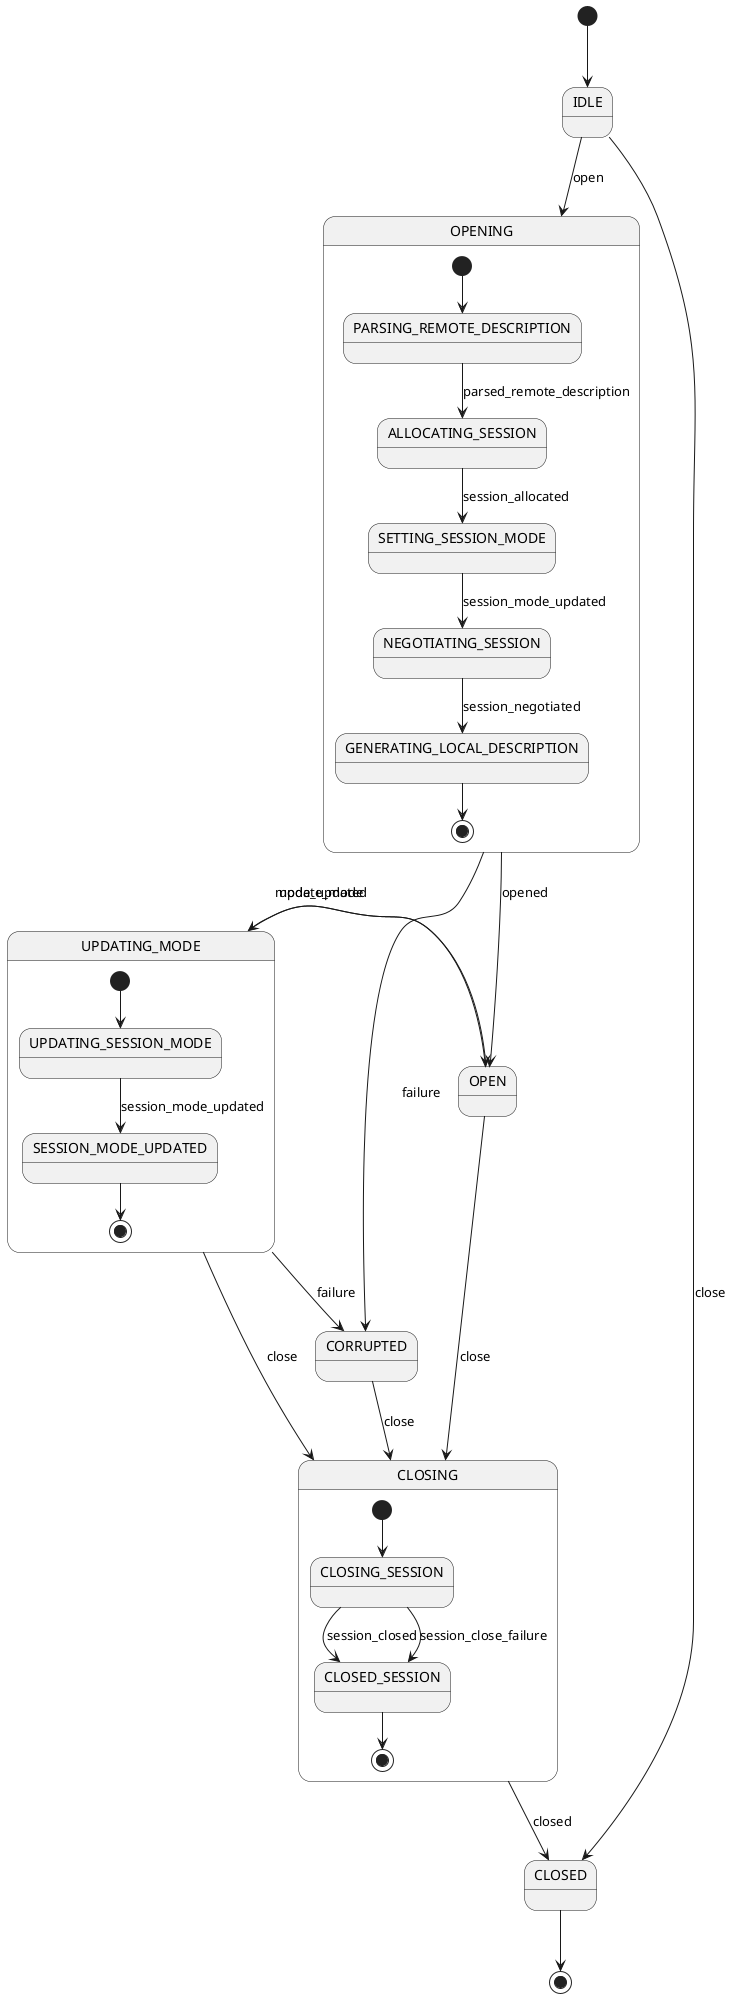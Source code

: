 @startuml
state OPENING {
[*] --> PARSING_REMOTE_DESCRIPTION
PARSING_REMOTE_DESCRIPTION --> ALLOCATING_SESSION : parsed_remote_description
ALLOCATING_SESSION --> SETTING_SESSION_MODE : session_allocated
SETTING_SESSION_MODE --> NEGOTIATING_SESSION : session_mode_updated
NEGOTIATING_SESSION --> GENERATING_LOCAL_DESCRIPTION : session_negotiated
GENERATING_LOCAL_DESCRIPTION --> [*]
}

state UPDATING_MODE {
[*] --> UPDATING_SESSION_MODE
UPDATING_SESSION_MODE --> SESSION_MODE_UPDATED : session_mode_updated
SESSION_MODE_UPDATED --> [*]
}

state CLOSING {
[*] --> CLOSING_SESSION
CLOSING_SESSION --> CLOSED_SESSION : session_closed
CLOSING_SESSION --> CLOSED_SESSION : session_close_failure
CLOSED_SESSION --> [*]
}

[*] --> IDLE
IDLE --> OPENING : open
IDLE --> CLOSED : close

OPENING --> OPEN : opened
OPENING --> CORRUPTED : failure

OPEN --> CLOSING : close
OPEN -> UPDATING_MODE : update_mode

UPDATING_MODE -> OPEN : mode_updated
UPDATING_MODE --> CORRUPTED : failure
UPDATING_MODE --> CLOSING : close

CORRUPTED --> CLOSING : close

CLOSING --> CLOSED : closed
CLOSED --> [*]
@enduml